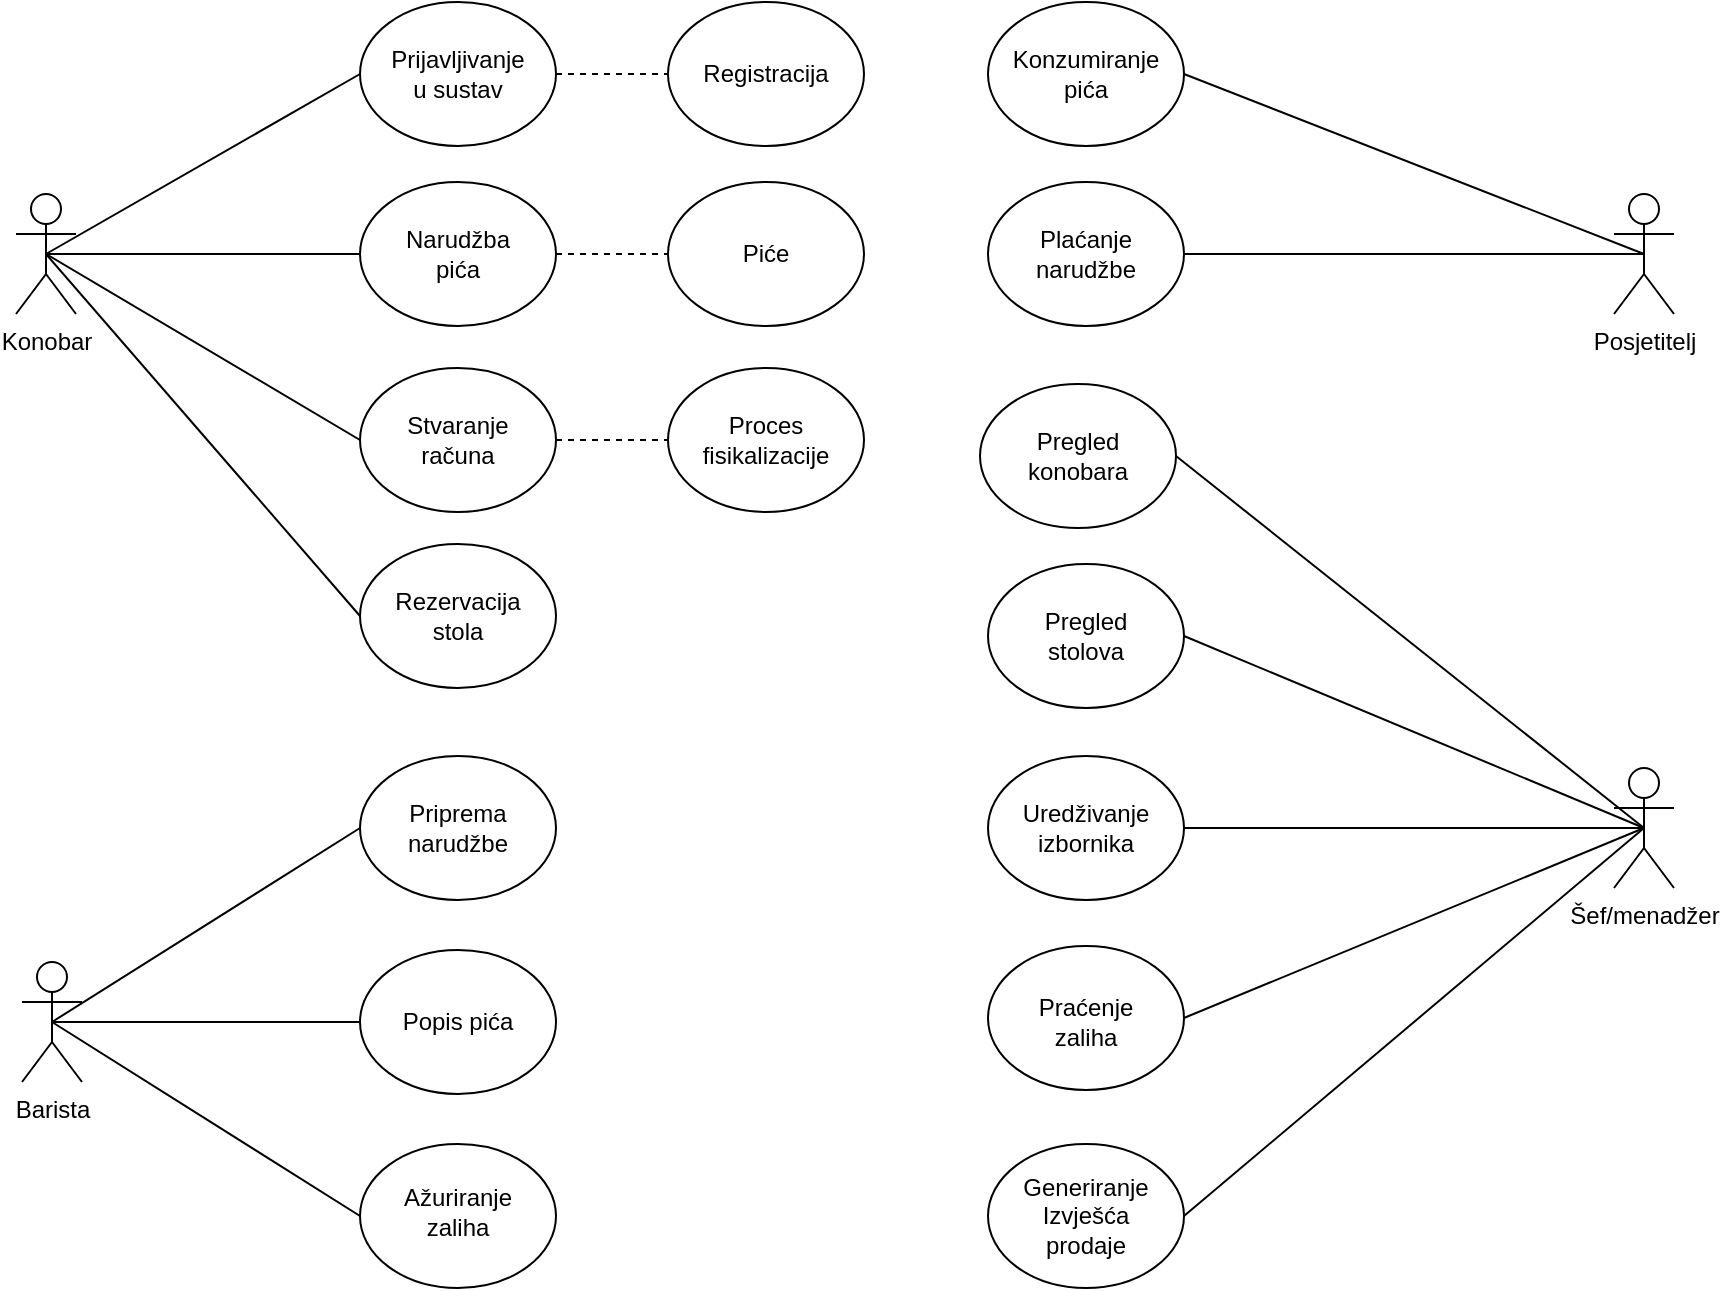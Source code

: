 <mxfile version="21.3.8" type="device">
  <diagram name="Page-1" id="0f4G-jNS8Sr-S03M61EP">
    <mxGraphModel dx="1290" dy="525" grid="0" gridSize="10" guides="1" tooltips="1" connect="1" arrows="1" fold="1" page="1" pageScale="1" pageWidth="850" pageHeight="1100" math="0" shadow="0">
      <root>
        <mxCell id="0" />
        <mxCell id="1" parent="0" />
        <mxCell id="h5cU_dwjwZhsHKuMYkgY-1" value="Konobar" style="shape=umlActor;verticalLabelPosition=bottom;verticalAlign=top;html=1;outlineConnect=0;" vertex="1" parent="1">
          <mxGeometry x="16" y="138" width="30" height="60" as="geometry" />
        </mxCell>
        <mxCell id="h5cU_dwjwZhsHKuMYkgY-2" value="" style="ellipse;whiteSpace=wrap;html=1;" vertex="1" parent="1">
          <mxGeometry x="188" y="42" width="98" height="72" as="geometry" />
        </mxCell>
        <mxCell id="h5cU_dwjwZhsHKuMYkgY-3" value="Prijavljivanje u sustav" style="text;html=1;strokeColor=none;fillColor=none;align=center;verticalAlign=middle;whiteSpace=wrap;rounded=0;" vertex="1" parent="1">
          <mxGeometry x="207" y="63" width="60" height="30" as="geometry" />
        </mxCell>
        <mxCell id="h5cU_dwjwZhsHKuMYkgY-4" value="" style="ellipse;whiteSpace=wrap;html=1;" vertex="1" parent="1">
          <mxGeometry x="188" y="132" width="98" height="72" as="geometry" />
        </mxCell>
        <mxCell id="h5cU_dwjwZhsHKuMYkgY-5" value="" style="ellipse;whiteSpace=wrap;html=1;" vertex="1" parent="1">
          <mxGeometry x="188" y="225" width="98" height="72" as="geometry" />
        </mxCell>
        <mxCell id="h5cU_dwjwZhsHKuMYkgY-6" value="" style="ellipse;whiteSpace=wrap;html=1;" vertex="1" parent="1">
          <mxGeometry x="188" y="313" width="98" height="72" as="geometry" />
        </mxCell>
        <mxCell id="h5cU_dwjwZhsHKuMYkgY-7" value="Narudžba pića" style="text;html=1;strokeColor=none;fillColor=none;align=center;verticalAlign=middle;whiteSpace=wrap;rounded=0;" vertex="1" parent="1">
          <mxGeometry x="207" y="153" width="60" height="30" as="geometry" />
        </mxCell>
        <mxCell id="h5cU_dwjwZhsHKuMYkgY-8" value="" style="ellipse;whiteSpace=wrap;html=1;" vertex="1" parent="1">
          <mxGeometry x="342" y="132" width="98" height="72" as="geometry" />
        </mxCell>
        <mxCell id="h5cU_dwjwZhsHKuMYkgY-9" value="" style="ellipse;whiteSpace=wrap;html=1;" vertex="1" parent="1">
          <mxGeometry x="342" y="225" width="98" height="72" as="geometry" />
        </mxCell>
        <mxCell id="h5cU_dwjwZhsHKuMYkgY-10" value="Piće" style="text;html=1;strokeColor=none;fillColor=none;align=center;verticalAlign=middle;whiteSpace=wrap;rounded=0;" vertex="1" parent="1">
          <mxGeometry x="361" y="153" width="60" height="30" as="geometry" />
        </mxCell>
        <mxCell id="h5cU_dwjwZhsHKuMYkgY-11" value="Stvaranje računa" style="text;html=1;strokeColor=none;fillColor=none;align=center;verticalAlign=middle;whiteSpace=wrap;rounded=0;" vertex="1" parent="1">
          <mxGeometry x="207" y="246" width="60" height="30" as="geometry" />
        </mxCell>
        <mxCell id="h5cU_dwjwZhsHKuMYkgY-12" value="Rezervacija stola" style="text;html=1;strokeColor=none;fillColor=none;align=center;verticalAlign=middle;whiteSpace=wrap;rounded=0;" vertex="1" parent="1">
          <mxGeometry x="207" y="334" width="60" height="30" as="geometry" />
        </mxCell>
        <mxCell id="h5cU_dwjwZhsHKuMYkgY-13" value="Proces fisikalizacije" style="text;html=1;strokeColor=none;fillColor=none;align=center;verticalAlign=middle;whiteSpace=wrap;rounded=0;" vertex="1" parent="1">
          <mxGeometry x="361" y="246" width="60" height="30" as="geometry" />
        </mxCell>
        <mxCell id="h5cU_dwjwZhsHKuMYkgY-14" value="Barista" style="shape=umlActor;verticalLabelPosition=bottom;verticalAlign=top;html=1;outlineConnect=0;" vertex="1" parent="1">
          <mxGeometry x="19" y="522" width="30" height="60" as="geometry" />
        </mxCell>
        <mxCell id="h5cU_dwjwZhsHKuMYkgY-15" value="" style="ellipse;whiteSpace=wrap;html=1;" vertex="1" parent="1">
          <mxGeometry x="188" y="419" width="98" height="72" as="geometry" />
        </mxCell>
        <mxCell id="h5cU_dwjwZhsHKuMYkgY-16" value="" style="ellipse;whiteSpace=wrap;html=1;" vertex="1" parent="1">
          <mxGeometry x="188" y="516" width="98" height="72" as="geometry" />
        </mxCell>
        <mxCell id="h5cU_dwjwZhsHKuMYkgY-17" value="" style="ellipse;whiteSpace=wrap;html=1;" vertex="1" parent="1">
          <mxGeometry x="342" y="42" width="98" height="72" as="geometry" />
        </mxCell>
        <mxCell id="h5cU_dwjwZhsHKuMYkgY-18" value="Registracija" style="text;html=1;strokeColor=none;fillColor=none;align=center;verticalAlign=middle;whiteSpace=wrap;rounded=0;" vertex="1" parent="1">
          <mxGeometry x="361" y="63" width="60" height="30" as="geometry" />
        </mxCell>
        <mxCell id="h5cU_dwjwZhsHKuMYkgY-19" value="" style="ellipse;whiteSpace=wrap;html=1;" vertex="1" parent="1">
          <mxGeometry x="188" y="613" width="98" height="72" as="geometry" />
        </mxCell>
        <mxCell id="h5cU_dwjwZhsHKuMYkgY-20" value="Ažuriranje zaliha" style="text;html=1;strokeColor=none;fillColor=none;align=center;verticalAlign=middle;whiteSpace=wrap;rounded=0;" vertex="1" parent="1">
          <mxGeometry x="207" y="632" width="60" height="30" as="geometry" />
        </mxCell>
        <mxCell id="h5cU_dwjwZhsHKuMYkgY-21" value="Priprema narudžbe" style="text;html=1;strokeColor=none;fillColor=none;align=center;verticalAlign=middle;whiteSpace=wrap;rounded=0;" vertex="1" parent="1">
          <mxGeometry x="207" y="440" width="60" height="30" as="geometry" />
        </mxCell>
        <mxCell id="h5cU_dwjwZhsHKuMYkgY-22" value="Popis pića" style="text;html=1;strokeColor=none;fillColor=none;align=center;verticalAlign=middle;whiteSpace=wrap;rounded=0;" vertex="1" parent="1">
          <mxGeometry x="207" y="537" width="60" height="30" as="geometry" />
        </mxCell>
        <mxCell id="h5cU_dwjwZhsHKuMYkgY-23" value="Posjetitelj" style="shape=umlActor;verticalLabelPosition=bottom;verticalAlign=top;html=1;outlineConnect=0;" vertex="1" parent="1">
          <mxGeometry x="815" y="138" width="30" height="60" as="geometry" />
        </mxCell>
        <mxCell id="h5cU_dwjwZhsHKuMYkgY-24" value="" style="ellipse;whiteSpace=wrap;html=1;" vertex="1" parent="1">
          <mxGeometry x="502" y="42" width="98" height="72" as="geometry" />
        </mxCell>
        <mxCell id="h5cU_dwjwZhsHKuMYkgY-25" value="" style="ellipse;whiteSpace=wrap;html=1;" vertex="1" parent="1">
          <mxGeometry x="502" y="132" width="98" height="72" as="geometry" />
        </mxCell>
        <mxCell id="h5cU_dwjwZhsHKuMYkgY-26" value="" style="ellipse;whiteSpace=wrap;html=1;" vertex="1" parent="1">
          <mxGeometry x="502" y="323" width="98" height="72" as="geometry" />
        </mxCell>
        <mxCell id="h5cU_dwjwZhsHKuMYkgY-27" value="" style="ellipse;whiteSpace=wrap;html=1;" vertex="1" parent="1">
          <mxGeometry x="502" y="419" width="98" height="72" as="geometry" />
        </mxCell>
        <mxCell id="h5cU_dwjwZhsHKuMYkgY-28" value="" style="ellipse;whiteSpace=wrap;html=1;" vertex="1" parent="1">
          <mxGeometry x="502" y="514" width="98" height="72" as="geometry" />
        </mxCell>
        <mxCell id="h5cU_dwjwZhsHKuMYkgY-29" value="" style="ellipse;whiteSpace=wrap;html=1;" vertex="1" parent="1">
          <mxGeometry x="502" y="613" width="98" height="72" as="geometry" />
        </mxCell>
        <mxCell id="h5cU_dwjwZhsHKuMYkgY-30" value="" style="ellipse;whiteSpace=wrap;html=1;" vertex="1" parent="1">
          <mxGeometry x="498" y="233" width="98" height="72" as="geometry" />
        </mxCell>
        <mxCell id="h5cU_dwjwZhsHKuMYkgY-31" value="Generiranje Izvješća prodaje" style="text;html=1;strokeColor=none;fillColor=none;align=center;verticalAlign=middle;whiteSpace=wrap;rounded=0;" vertex="1" parent="1">
          <mxGeometry x="521" y="634" width="60" height="30" as="geometry" />
        </mxCell>
        <mxCell id="h5cU_dwjwZhsHKuMYkgY-32" value="Konzumiranje pića" style="text;html=1;strokeColor=none;fillColor=none;align=center;verticalAlign=middle;whiteSpace=wrap;rounded=0;" vertex="1" parent="1">
          <mxGeometry x="521" y="63" width="60" height="30" as="geometry" />
        </mxCell>
        <mxCell id="h5cU_dwjwZhsHKuMYkgY-33" value="Plaćanje narudžbe" style="text;html=1;strokeColor=none;fillColor=none;align=center;verticalAlign=middle;whiteSpace=wrap;rounded=0;" vertex="1" parent="1">
          <mxGeometry x="521" y="153" width="60" height="30" as="geometry" />
        </mxCell>
        <mxCell id="h5cU_dwjwZhsHKuMYkgY-34" value="Pregled konobara" style="text;html=1;strokeColor=none;fillColor=none;align=center;verticalAlign=middle;whiteSpace=wrap;rounded=0;" vertex="1" parent="1">
          <mxGeometry x="517" y="254" width="60" height="30" as="geometry" />
        </mxCell>
        <mxCell id="h5cU_dwjwZhsHKuMYkgY-35" value="Pregled stolova" style="text;html=1;strokeColor=none;fillColor=none;align=center;verticalAlign=middle;whiteSpace=wrap;rounded=0;" vertex="1" parent="1">
          <mxGeometry x="521" y="344" width="60" height="30" as="geometry" />
        </mxCell>
        <mxCell id="h5cU_dwjwZhsHKuMYkgY-36" value="Uredživanje izbornika" style="text;html=1;strokeColor=none;fillColor=none;align=center;verticalAlign=middle;whiteSpace=wrap;rounded=0;" vertex="1" parent="1">
          <mxGeometry x="521" y="440" width="60" height="30" as="geometry" />
        </mxCell>
        <mxCell id="h5cU_dwjwZhsHKuMYkgY-37" value="Praćenje zaliha" style="text;html=1;strokeColor=none;fillColor=none;align=center;verticalAlign=middle;whiteSpace=wrap;rounded=0;" vertex="1" parent="1">
          <mxGeometry x="521" y="537" width="60" height="30" as="geometry" />
        </mxCell>
        <mxCell id="h5cU_dwjwZhsHKuMYkgY-38" value="" style="endArrow=none;html=1;rounded=0;exitX=0.5;exitY=0.5;exitDx=0;exitDy=0;exitPerimeter=0;entryX=0;entryY=0.5;entryDx=0;entryDy=0;" edge="1" parent="1" source="h5cU_dwjwZhsHKuMYkgY-1" target="h5cU_dwjwZhsHKuMYkgY-2">
          <mxGeometry width="50" height="50" relative="1" as="geometry">
            <mxPoint x="399" y="299" as="sourcePoint" />
            <mxPoint x="449" y="249" as="targetPoint" />
          </mxGeometry>
        </mxCell>
        <mxCell id="h5cU_dwjwZhsHKuMYkgY-39" value="" style="endArrow=none;html=1;rounded=0;exitX=0.5;exitY=0.5;exitDx=0;exitDy=0;exitPerimeter=0;entryX=0;entryY=0.5;entryDx=0;entryDy=0;" edge="1" parent="1" source="h5cU_dwjwZhsHKuMYkgY-1" target="h5cU_dwjwZhsHKuMYkgY-4">
          <mxGeometry width="50" height="50" relative="1" as="geometry">
            <mxPoint x="102" y="135" as="sourcePoint" />
            <mxPoint x="198" y="88" as="targetPoint" />
          </mxGeometry>
        </mxCell>
        <mxCell id="h5cU_dwjwZhsHKuMYkgY-40" value="" style="endArrow=none;html=1;rounded=0;exitX=0.5;exitY=0.5;exitDx=0;exitDy=0;exitPerimeter=0;entryX=0;entryY=0.5;entryDx=0;entryDy=0;" edge="1" parent="1" source="h5cU_dwjwZhsHKuMYkgY-1" target="h5cU_dwjwZhsHKuMYkgY-5">
          <mxGeometry width="50" height="50" relative="1" as="geometry">
            <mxPoint x="117" y="155" as="sourcePoint" />
            <mxPoint x="198" y="178" as="targetPoint" />
          </mxGeometry>
        </mxCell>
        <mxCell id="h5cU_dwjwZhsHKuMYkgY-41" value="" style="endArrow=none;html=1;rounded=0;entryX=0;entryY=0.5;entryDx=0;entryDy=0;exitX=0.5;exitY=0.5;exitDx=0;exitDy=0;exitPerimeter=0;" edge="1" parent="1" source="h5cU_dwjwZhsHKuMYkgY-1" target="h5cU_dwjwZhsHKuMYkgY-6">
          <mxGeometry width="50" height="50" relative="1" as="geometry">
            <mxPoint x="98" y="263" as="sourcePoint" />
            <mxPoint x="198" y="271" as="targetPoint" />
          </mxGeometry>
        </mxCell>
        <mxCell id="h5cU_dwjwZhsHKuMYkgY-42" value="" style="endArrow=none;dashed=1;html=1;rounded=0;exitX=1;exitY=0.5;exitDx=0;exitDy=0;entryX=0;entryY=0.5;entryDx=0;entryDy=0;" edge="1" parent="1" source="h5cU_dwjwZhsHKuMYkgY-2" target="h5cU_dwjwZhsHKuMYkgY-17">
          <mxGeometry width="50" height="50" relative="1" as="geometry">
            <mxPoint x="399" y="298" as="sourcePoint" />
            <mxPoint x="449" y="248" as="targetPoint" />
          </mxGeometry>
        </mxCell>
        <mxCell id="h5cU_dwjwZhsHKuMYkgY-43" value="" style="endArrow=none;dashed=1;html=1;rounded=0;entryX=0;entryY=0.5;entryDx=0;entryDy=0;exitX=1;exitY=0.5;exitDx=0;exitDy=0;" edge="1" parent="1" source="h5cU_dwjwZhsHKuMYkgY-4" target="h5cU_dwjwZhsHKuMYkgY-8">
          <mxGeometry width="50" height="50" relative="1" as="geometry">
            <mxPoint x="300" y="186" as="sourcePoint" />
            <mxPoint x="342" y="165" as="targetPoint" />
          </mxGeometry>
        </mxCell>
        <mxCell id="h5cU_dwjwZhsHKuMYkgY-44" value="" style="endArrow=none;dashed=1;html=1;rounded=0;entryX=0;entryY=0.5;entryDx=0;entryDy=0;exitX=1;exitY=0.5;exitDx=0;exitDy=0;" edge="1" parent="1" source="h5cU_dwjwZhsHKuMYkgY-5" target="h5cU_dwjwZhsHKuMYkgY-9">
          <mxGeometry width="50" height="50" relative="1" as="geometry">
            <mxPoint x="289" y="217" as="sourcePoint" />
            <mxPoint x="347" y="217" as="targetPoint" />
          </mxGeometry>
        </mxCell>
        <mxCell id="h5cU_dwjwZhsHKuMYkgY-45" value="" style="endArrow=none;html=1;rounded=0;entryX=0;entryY=0.5;entryDx=0;entryDy=0;exitX=0.5;exitY=0.5;exitDx=0;exitDy=0;exitPerimeter=0;" edge="1" parent="1" source="h5cU_dwjwZhsHKuMYkgY-14" target="h5cU_dwjwZhsHKuMYkgY-15">
          <mxGeometry width="50" height="50" relative="1" as="geometry">
            <mxPoint x="120" y="500" as="sourcePoint" />
            <mxPoint x="449" y="548" as="targetPoint" />
          </mxGeometry>
        </mxCell>
        <mxCell id="h5cU_dwjwZhsHKuMYkgY-46" value="" style="endArrow=none;html=1;rounded=0;exitX=0.5;exitY=0.5;exitDx=0;exitDy=0;exitPerimeter=0;entryX=0;entryY=0.5;entryDx=0;entryDy=0;" edge="1" parent="1" source="h5cU_dwjwZhsHKuMYkgY-14" target="h5cU_dwjwZhsHKuMYkgY-16">
          <mxGeometry width="50" height="50" relative="1" as="geometry">
            <mxPoint x="399" y="598" as="sourcePoint" />
            <mxPoint x="449" y="548" as="targetPoint" />
          </mxGeometry>
        </mxCell>
        <mxCell id="h5cU_dwjwZhsHKuMYkgY-47" value="" style="endArrow=none;html=1;rounded=0;entryX=0;entryY=0.5;entryDx=0;entryDy=0;exitX=0.5;exitY=0.5;exitDx=0;exitDy=0;exitPerimeter=0;" edge="1" parent="1" source="h5cU_dwjwZhsHKuMYkgY-14" target="h5cU_dwjwZhsHKuMYkgY-19">
          <mxGeometry width="50" height="50" relative="1" as="geometry">
            <mxPoint x="103" y="511" as="sourcePoint" />
            <mxPoint x="449" y="548" as="targetPoint" />
          </mxGeometry>
        </mxCell>
        <mxCell id="h5cU_dwjwZhsHKuMYkgY-48" value="" style="endArrow=none;html=1;rounded=0;entryX=0.5;entryY=0.5;entryDx=0;entryDy=0;entryPerimeter=0;exitX=1;exitY=0.5;exitDx=0;exitDy=0;" edge="1" parent="1" source="h5cU_dwjwZhsHKuMYkgY-24" target="h5cU_dwjwZhsHKuMYkgY-23">
          <mxGeometry width="50" height="50" relative="1" as="geometry">
            <mxPoint x="662" y="260" as="sourcePoint" />
            <mxPoint x="712" y="210" as="targetPoint" />
          </mxGeometry>
        </mxCell>
        <mxCell id="h5cU_dwjwZhsHKuMYkgY-49" value="" style="endArrow=none;html=1;rounded=0;exitX=1;exitY=0.5;exitDx=0;exitDy=0;entryX=0.5;entryY=0.5;entryDx=0;entryDy=0;entryPerimeter=0;" edge="1" parent="1" source="h5cU_dwjwZhsHKuMYkgY-25" target="h5cU_dwjwZhsHKuMYkgY-23">
          <mxGeometry width="50" height="50" relative="1" as="geometry">
            <mxPoint x="610" y="88" as="sourcePoint" />
            <mxPoint x="799" y="155" as="targetPoint" />
          </mxGeometry>
        </mxCell>
        <mxCell id="h5cU_dwjwZhsHKuMYkgY-50" value="Šef/menadžer" style="shape=umlActor;verticalLabelPosition=bottom;verticalAlign=top;html=1;outlineConnect=0;" vertex="1" parent="1">
          <mxGeometry x="815" y="425" width="30" height="60" as="geometry" />
        </mxCell>
        <mxCell id="h5cU_dwjwZhsHKuMYkgY-51" value="" style="endArrow=none;html=1;rounded=0;exitX=1;exitY=0.5;exitDx=0;exitDy=0;entryX=0.5;entryY=0.5;entryDx=0;entryDy=0;entryPerimeter=0;" edge="1" parent="1" source="h5cU_dwjwZhsHKuMYkgY-30" target="h5cU_dwjwZhsHKuMYkgY-50">
          <mxGeometry width="50" height="50" relative="1" as="geometry">
            <mxPoint x="399" y="398" as="sourcePoint" />
            <mxPoint x="777" y="405" as="targetPoint" />
          </mxGeometry>
        </mxCell>
        <mxCell id="h5cU_dwjwZhsHKuMYkgY-52" value="" style="endArrow=none;html=1;rounded=0;entryX=0.5;entryY=0.5;entryDx=0;entryDy=0;entryPerimeter=0;exitX=1;exitY=0.5;exitDx=0;exitDy=0;" edge="1" parent="1" source="h5cU_dwjwZhsHKuMYkgY-26" target="h5cU_dwjwZhsHKuMYkgY-50">
          <mxGeometry width="50" height="50" relative="1" as="geometry">
            <mxPoint x="594" y="371" as="sourcePoint" />
            <mxPoint x="804" y="537" as="targetPoint" />
          </mxGeometry>
        </mxCell>
        <mxCell id="h5cU_dwjwZhsHKuMYkgY-53" value="" style="endArrow=none;html=1;rounded=0;entryX=0.5;entryY=0.5;entryDx=0;entryDy=0;entryPerimeter=0;exitX=1;exitY=0.5;exitDx=0;exitDy=0;" edge="1" parent="1" source="h5cU_dwjwZhsHKuMYkgY-27" target="h5cU_dwjwZhsHKuMYkgY-50">
          <mxGeometry width="50" height="50" relative="1" as="geometry">
            <mxPoint x="603" y="418" as="sourcePoint" />
            <mxPoint x="792" y="514" as="targetPoint" />
          </mxGeometry>
        </mxCell>
        <mxCell id="h5cU_dwjwZhsHKuMYkgY-54" value="" style="endArrow=none;html=1;rounded=0;entryX=0.5;entryY=0.5;entryDx=0;entryDy=0;entryPerimeter=0;exitX=1;exitY=0.5;exitDx=0;exitDy=0;" edge="1" parent="1" source="h5cU_dwjwZhsHKuMYkgY-28" target="h5cU_dwjwZhsHKuMYkgY-50">
          <mxGeometry width="50" height="50" relative="1" as="geometry">
            <mxPoint x="615" y="581" as="sourcePoint" />
            <mxPoint x="819" y="581" as="targetPoint" />
          </mxGeometry>
        </mxCell>
        <mxCell id="h5cU_dwjwZhsHKuMYkgY-55" value="" style="endArrow=none;html=1;rounded=0;entryX=0.5;entryY=0.5;entryDx=0;entryDy=0;entryPerimeter=0;exitX=1;exitY=0.5;exitDx=0;exitDy=0;" edge="1" parent="1" source="h5cU_dwjwZhsHKuMYkgY-29" target="h5cU_dwjwZhsHKuMYkgY-50">
          <mxGeometry width="50" height="50" relative="1" as="geometry">
            <mxPoint x="399" y="698" as="sourcePoint" />
            <mxPoint x="449" y="648" as="targetPoint" />
          </mxGeometry>
        </mxCell>
      </root>
    </mxGraphModel>
  </diagram>
</mxfile>
